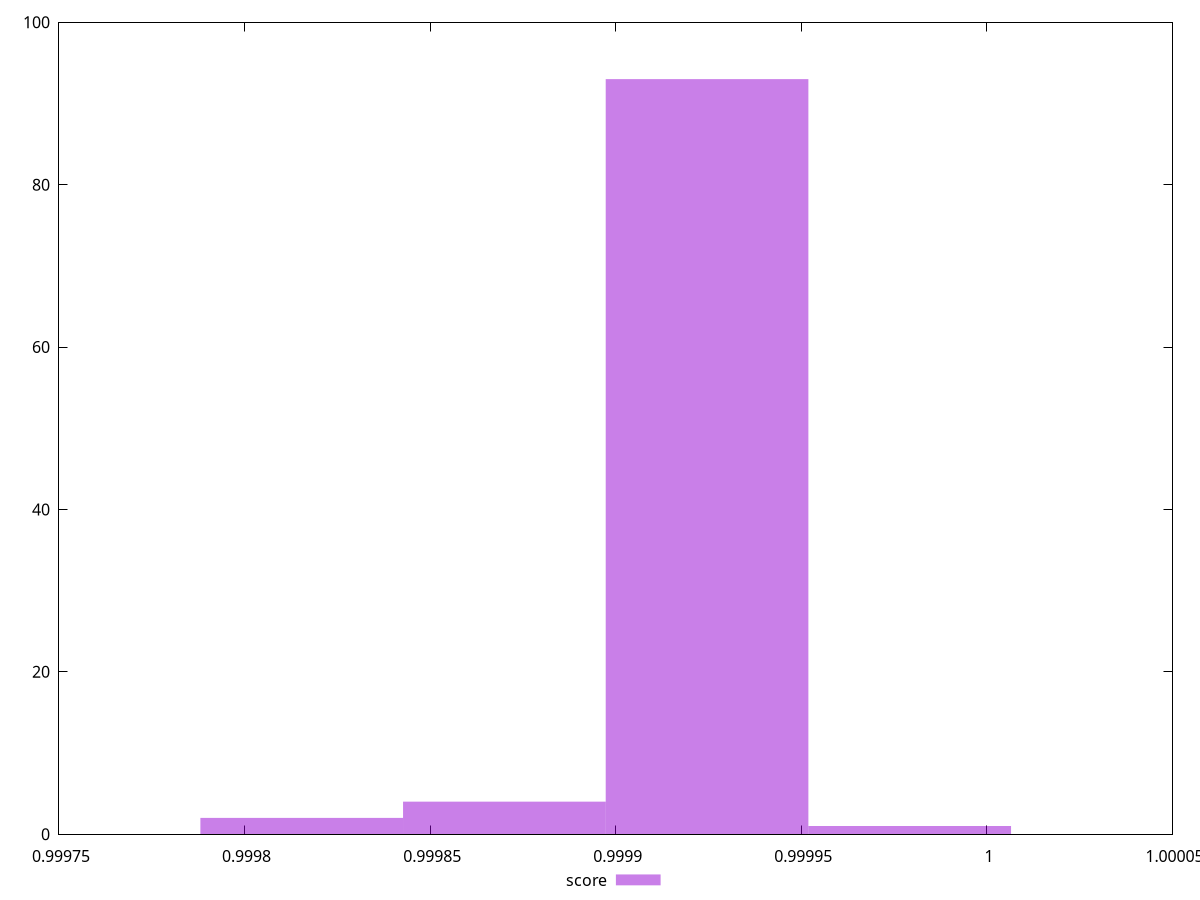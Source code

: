 reset
set terminal svg size 640, 490 enhanced background rgb 'white'
set output "reprap/mainthread-work-breakdown/samples/pages+cached+noexternal+nofonts+nosvg+noimg/score/histogram.svg"

$score <<EOF
0.9999245970347067 93
0.9998699951345792 4
0.9998153932344517 2
0.9999791989348341 1
EOF

set key outside below
set boxwidth 0.00005460190012748903
set yrange [0:100]
set style fill transparent solid 0.5 noborder

plot \
  $score title "score" with boxes, \


reset